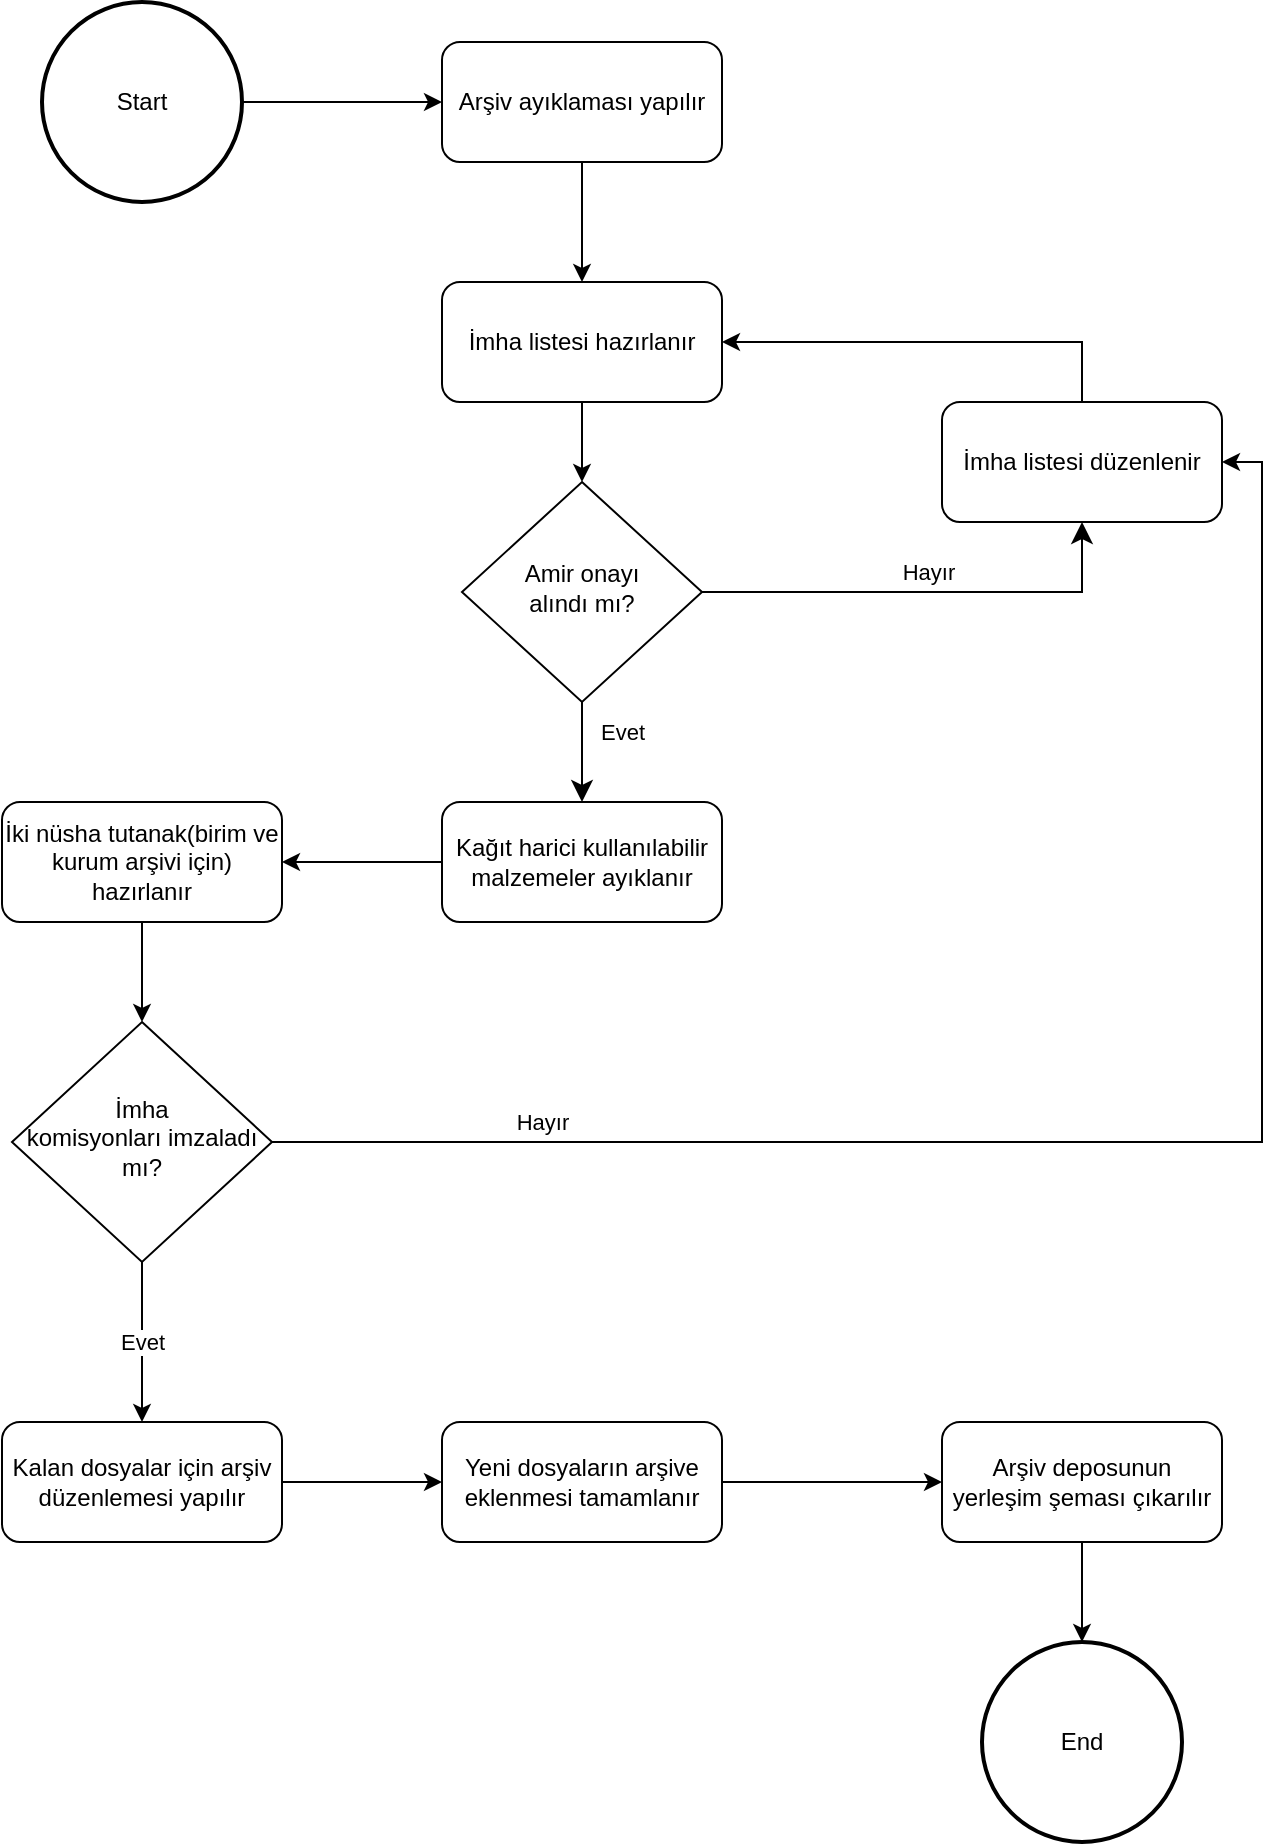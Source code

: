 <mxfile version="21.2.3" type="github">
  <diagram id="C5RBs43oDa-KdzZeNtuy" name="Page-1">
    <mxGraphModel dx="1208" dy="825" grid="1" gridSize="10" guides="1" tooltips="1" connect="1" arrows="1" fold="1" page="1" pageScale="1" pageWidth="827" pageHeight="1169" math="0" shadow="0">
      <root>
        <mxCell id="WIyWlLk6GJQsqaUBKTNV-0" />
        <mxCell id="WIyWlLk6GJQsqaUBKTNV-1" parent="WIyWlLk6GJQsqaUBKTNV-0" />
        <mxCell id="OinaBrQ4rRO9XWqQ9TYQ-2" style="edgeStyle=orthogonalEdgeStyle;rounded=0;orthogonalLoop=1;jettySize=auto;html=1;" edge="1" parent="WIyWlLk6GJQsqaUBKTNV-1" source="WIyWlLk6GJQsqaUBKTNV-12" target="WIyWlLk6GJQsqaUBKTNV-6">
          <mxGeometry relative="1" as="geometry" />
        </mxCell>
        <mxCell id="WIyWlLk6GJQsqaUBKTNV-3" value="Arşiv ayıklaması yapılır" style="rounded=1;whiteSpace=wrap;html=1;fontSize=12;glass=0;strokeWidth=1;shadow=0;" parent="WIyWlLk6GJQsqaUBKTNV-1" vertex="1">
          <mxGeometry x="320" y="190" width="140" height="60" as="geometry" />
        </mxCell>
        <mxCell id="WIyWlLk6GJQsqaUBKTNV-4" value="Evet" style="rounded=0;html=1;jettySize=auto;orthogonalLoop=1;fontSize=11;endArrow=classic;endFill=1;endSize=8;strokeWidth=1;shadow=0;labelBackgroundColor=none;edgeStyle=orthogonalEdgeStyle;" parent="WIyWlLk6GJQsqaUBKTNV-1" source="WIyWlLk6GJQsqaUBKTNV-6" target="WIyWlLk6GJQsqaUBKTNV-11" edge="1">
          <mxGeometry x="-0.429" y="20" relative="1" as="geometry">
            <mxPoint as="offset" />
            <mxPoint x="380" y="480" as="targetPoint" />
          </mxGeometry>
        </mxCell>
        <mxCell id="WIyWlLk6GJQsqaUBKTNV-5" value="Hayır" style="edgeStyle=orthogonalEdgeStyle;rounded=0;html=1;jettySize=auto;orthogonalLoop=1;fontSize=11;endArrow=classic;endFill=1;endSize=8;strokeWidth=1;shadow=0;labelBackgroundColor=none;" parent="WIyWlLk6GJQsqaUBKTNV-1" source="WIyWlLk6GJQsqaUBKTNV-6" target="WIyWlLk6GJQsqaUBKTNV-7" edge="1">
          <mxGeometry y="10" relative="1" as="geometry">
            <mxPoint as="offset" />
            <Array as="points">
              <mxPoint x="640" y="465" />
            </Array>
          </mxGeometry>
        </mxCell>
        <mxCell id="WIyWlLk6GJQsqaUBKTNV-6" value="Amir onayı &lt;br&gt;alındı mı?" style="rhombus;whiteSpace=wrap;html=1;shadow=0;fontFamily=Helvetica;fontSize=12;align=center;strokeWidth=1;spacing=6;spacingTop=-4;" parent="WIyWlLk6GJQsqaUBKTNV-1" vertex="1">
          <mxGeometry x="330" y="410" width="120" height="110" as="geometry" />
        </mxCell>
        <mxCell id="OinaBrQ4rRO9XWqQ9TYQ-4" style="edgeStyle=orthogonalEdgeStyle;rounded=0;orthogonalLoop=1;jettySize=auto;html=1;" edge="1" parent="WIyWlLk6GJQsqaUBKTNV-1" source="WIyWlLk6GJQsqaUBKTNV-7" target="WIyWlLk6GJQsqaUBKTNV-12">
          <mxGeometry relative="1" as="geometry">
            <Array as="points">
              <mxPoint x="640" y="340" />
            </Array>
          </mxGeometry>
        </mxCell>
        <mxCell id="WIyWlLk6GJQsqaUBKTNV-7" value="İmha listesi düzenlenir" style="rounded=1;whiteSpace=wrap;html=1;fontSize=12;glass=0;strokeWidth=1;shadow=0;" parent="WIyWlLk6GJQsqaUBKTNV-1" vertex="1">
          <mxGeometry x="570" y="370" width="140" height="60" as="geometry" />
        </mxCell>
        <mxCell id="OinaBrQ4rRO9XWqQ9TYQ-6" style="edgeStyle=orthogonalEdgeStyle;rounded=0;orthogonalLoop=1;jettySize=auto;html=1;" edge="1" parent="WIyWlLk6GJQsqaUBKTNV-1" source="WIyWlLk6GJQsqaUBKTNV-11" target="OinaBrQ4rRO9XWqQ9TYQ-5">
          <mxGeometry relative="1" as="geometry" />
        </mxCell>
        <mxCell id="WIyWlLk6GJQsqaUBKTNV-11" value="Kağıt harici kullanılabilir malzemeler ayıklanır" style="rounded=1;whiteSpace=wrap;html=1;fontSize=12;glass=0;strokeWidth=1;shadow=0;" parent="WIyWlLk6GJQsqaUBKTNV-1" vertex="1">
          <mxGeometry x="320" y="570" width="140" height="60" as="geometry" />
        </mxCell>
        <mxCell id="OinaBrQ4rRO9XWqQ9TYQ-1" style="edgeStyle=orthogonalEdgeStyle;rounded=0;orthogonalLoop=1;jettySize=auto;html=1;" edge="1" parent="WIyWlLk6GJQsqaUBKTNV-1" source="OinaBrQ4rRO9XWqQ9TYQ-0" target="WIyWlLk6GJQsqaUBKTNV-3">
          <mxGeometry relative="1" as="geometry" />
        </mxCell>
        <mxCell id="OinaBrQ4rRO9XWqQ9TYQ-0" value="Start" style="strokeWidth=2;html=1;shape=mxgraph.flowchart.start_2;whiteSpace=wrap;" vertex="1" parent="WIyWlLk6GJQsqaUBKTNV-1">
          <mxGeometry x="120" y="170" width="100" height="100" as="geometry" />
        </mxCell>
        <mxCell id="OinaBrQ4rRO9XWqQ9TYQ-3" value="" style="edgeStyle=orthogonalEdgeStyle;rounded=0;orthogonalLoop=1;jettySize=auto;html=1;" edge="1" parent="WIyWlLk6GJQsqaUBKTNV-1" source="WIyWlLk6GJQsqaUBKTNV-3" target="WIyWlLk6GJQsqaUBKTNV-12">
          <mxGeometry relative="1" as="geometry">
            <mxPoint x="380" y="230" as="sourcePoint" />
            <mxPoint x="380" y="350" as="targetPoint" />
          </mxGeometry>
        </mxCell>
        <mxCell id="WIyWlLk6GJQsqaUBKTNV-12" value="İmha listesi hazırlanır" style="rounded=1;whiteSpace=wrap;html=1;fontSize=12;glass=0;strokeWidth=1;shadow=0;" parent="WIyWlLk6GJQsqaUBKTNV-1" vertex="1">
          <mxGeometry x="320" y="310" width="140" height="60" as="geometry" />
        </mxCell>
        <mxCell id="OinaBrQ4rRO9XWqQ9TYQ-8" style="edgeStyle=orthogonalEdgeStyle;rounded=0;orthogonalLoop=1;jettySize=auto;html=1;" edge="1" parent="WIyWlLk6GJQsqaUBKTNV-1" source="OinaBrQ4rRO9XWqQ9TYQ-5" target="OinaBrQ4rRO9XWqQ9TYQ-7">
          <mxGeometry relative="1" as="geometry" />
        </mxCell>
        <mxCell id="OinaBrQ4rRO9XWqQ9TYQ-5" value="İki nüsha tutanak(birim ve kurum arşivi için) hazırlanır" style="rounded=1;whiteSpace=wrap;html=1;fontSize=12;glass=0;strokeWidth=1;shadow=0;" vertex="1" parent="WIyWlLk6GJQsqaUBKTNV-1">
          <mxGeometry x="100" y="570" width="140" height="60" as="geometry" />
        </mxCell>
        <mxCell id="OinaBrQ4rRO9XWqQ9TYQ-9" style="edgeStyle=orthogonalEdgeStyle;rounded=0;orthogonalLoop=1;jettySize=auto;html=1;" edge="1" parent="WIyWlLk6GJQsqaUBKTNV-1" source="OinaBrQ4rRO9XWqQ9TYQ-7" target="WIyWlLk6GJQsqaUBKTNV-7">
          <mxGeometry relative="1" as="geometry">
            <Array as="points">
              <mxPoint x="730" y="740" />
              <mxPoint x="730" y="400" />
            </Array>
          </mxGeometry>
        </mxCell>
        <mxCell id="OinaBrQ4rRO9XWqQ9TYQ-10" value="Hayır" style="edgeLabel;html=1;align=center;verticalAlign=middle;resizable=0;points=[];" vertex="1" connectable="0" parent="OinaBrQ4rRO9XWqQ9TYQ-9">
          <mxGeometry x="-0.682" y="-2" relative="1" as="geometry">
            <mxPoint x="-1" y="-12" as="offset" />
          </mxGeometry>
        </mxCell>
        <mxCell id="OinaBrQ4rRO9XWqQ9TYQ-12" value="Evet" style="edgeStyle=orthogonalEdgeStyle;rounded=0;orthogonalLoop=1;jettySize=auto;html=1;" edge="1" parent="WIyWlLk6GJQsqaUBKTNV-1" source="OinaBrQ4rRO9XWqQ9TYQ-7" target="OinaBrQ4rRO9XWqQ9TYQ-11">
          <mxGeometry relative="1" as="geometry" />
        </mxCell>
        <mxCell id="OinaBrQ4rRO9XWqQ9TYQ-7" value="İmha &lt;br&gt;komisyonları imzaladı mı?" style="rhombus;whiteSpace=wrap;html=1;shadow=0;fontFamily=Helvetica;fontSize=12;align=center;strokeWidth=1;spacing=6;spacingTop=-4;" vertex="1" parent="WIyWlLk6GJQsqaUBKTNV-1">
          <mxGeometry x="105" y="680" width="130" height="120" as="geometry" />
        </mxCell>
        <mxCell id="OinaBrQ4rRO9XWqQ9TYQ-14" style="edgeStyle=orthogonalEdgeStyle;rounded=0;orthogonalLoop=1;jettySize=auto;html=1;" edge="1" parent="WIyWlLk6GJQsqaUBKTNV-1" source="OinaBrQ4rRO9XWqQ9TYQ-11" target="OinaBrQ4rRO9XWqQ9TYQ-13">
          <mxGeometry relative="1" as="geometry" />
        </mxCell>
        <mxCell id="OinaBrQ4rRO9XWqQ9TYQ-11" value="Kalan dosyalar için arşiv düzenlemesi yapılır" style="rounded=1;whiteSpace=wrap;html=1;fontSize=12;glass=0;strokeWidth=1;shadow=0;" vertex="1" parent="WIyWlLk6GJQsqaUBKTNV-1">
          <mxGeometry x="100" y="880" width="140" height="60" as="geometry" />
        </mxCell>
        <mxCell id="OinaBrQ4rRO9XWqQ9TYQ-17" style="edgeStyle=orthogonalEdgeStyle;rounded=0;orthogonalLoop=1;jettySize=auto;html=1;" edge="1" parent="WIyWlLk6GJQsqaUBKTNV-1" source="OinaBrQ4rRO9XWqQ9TYQ-13" target="OinaBrQ4rRO9XWqQ9TYQ-16">
          <mxGeometry relative="1" as="geometry" />
        </mxCell>
        <mxCell id="OinaBrQ4rRO9XWqQ9TYQ-13" value="Yeni dosyaların arşive eklenmesi tamamlanır" style="rounded=1;whiteSpace=wrap;html=1;fontSize=12;glass=0;strokeWidth=1;shadow=0;" vertex="1" parent="WIyWlLk6GJQsqaUBKTNV-1">
          <mxGeometry x="320" y="880" width="140" height="60" as="geometry" />
        </mxCell>
        <mxCell id="OinaBrQ4rRO9XWqQ9TYQ-19" style="edgeStyle=orthogonalEdgeStyle;rounded=0;orthogonalLoop=1;jettySize=auto;html=1;" edge="1" parent="WIyWlLk6GJQsqaUBKTNV-1" source="OinaBrQ4rRO9XWqQ9TYQ-16" target="OinaBrQ4rRO9XWqQ9TYQ-18">
          <mxGeometry relative="1" as="geometry">
            <mxPoint x="640" y="1000" as="targetPoint" />
          </mxGeometry>
        </mxCell>
        <mxCell id="OinaBrQ4rRO9XWqQ9TYQ-16" value="Arşiv deposunun &lt;br&gt;yerleşim şeması çıkarılır" style="rounded=1;whiteSpace=wrap;html=1;fontSize=12;glass=0;strokeWidth=1;shadow=0;" vertex="1" parent="WIyWlLk6GJQsqaUBKTNV-1">
          <mxGeometry x="570" y="880" width="140" height="60" as="geometry" />
        </mxCell>
        <mxCell id="OinaBrQ4rRO9XWqQ9TYQ-18" value="End" style="strokeWidth=2;html=1;shape=mxgraph.flowchart.start_2;whiteSpace=wrap;" vertex="1" parent="WIyWlLk6GJQsqaUBKTNV-1">
          <mxGeometry x="590" y="990" width="100" height="100" as="geometry" />
        </mxCell>
      </root>
    </mxGraphModel>
  </diagram>
</mxfile>
